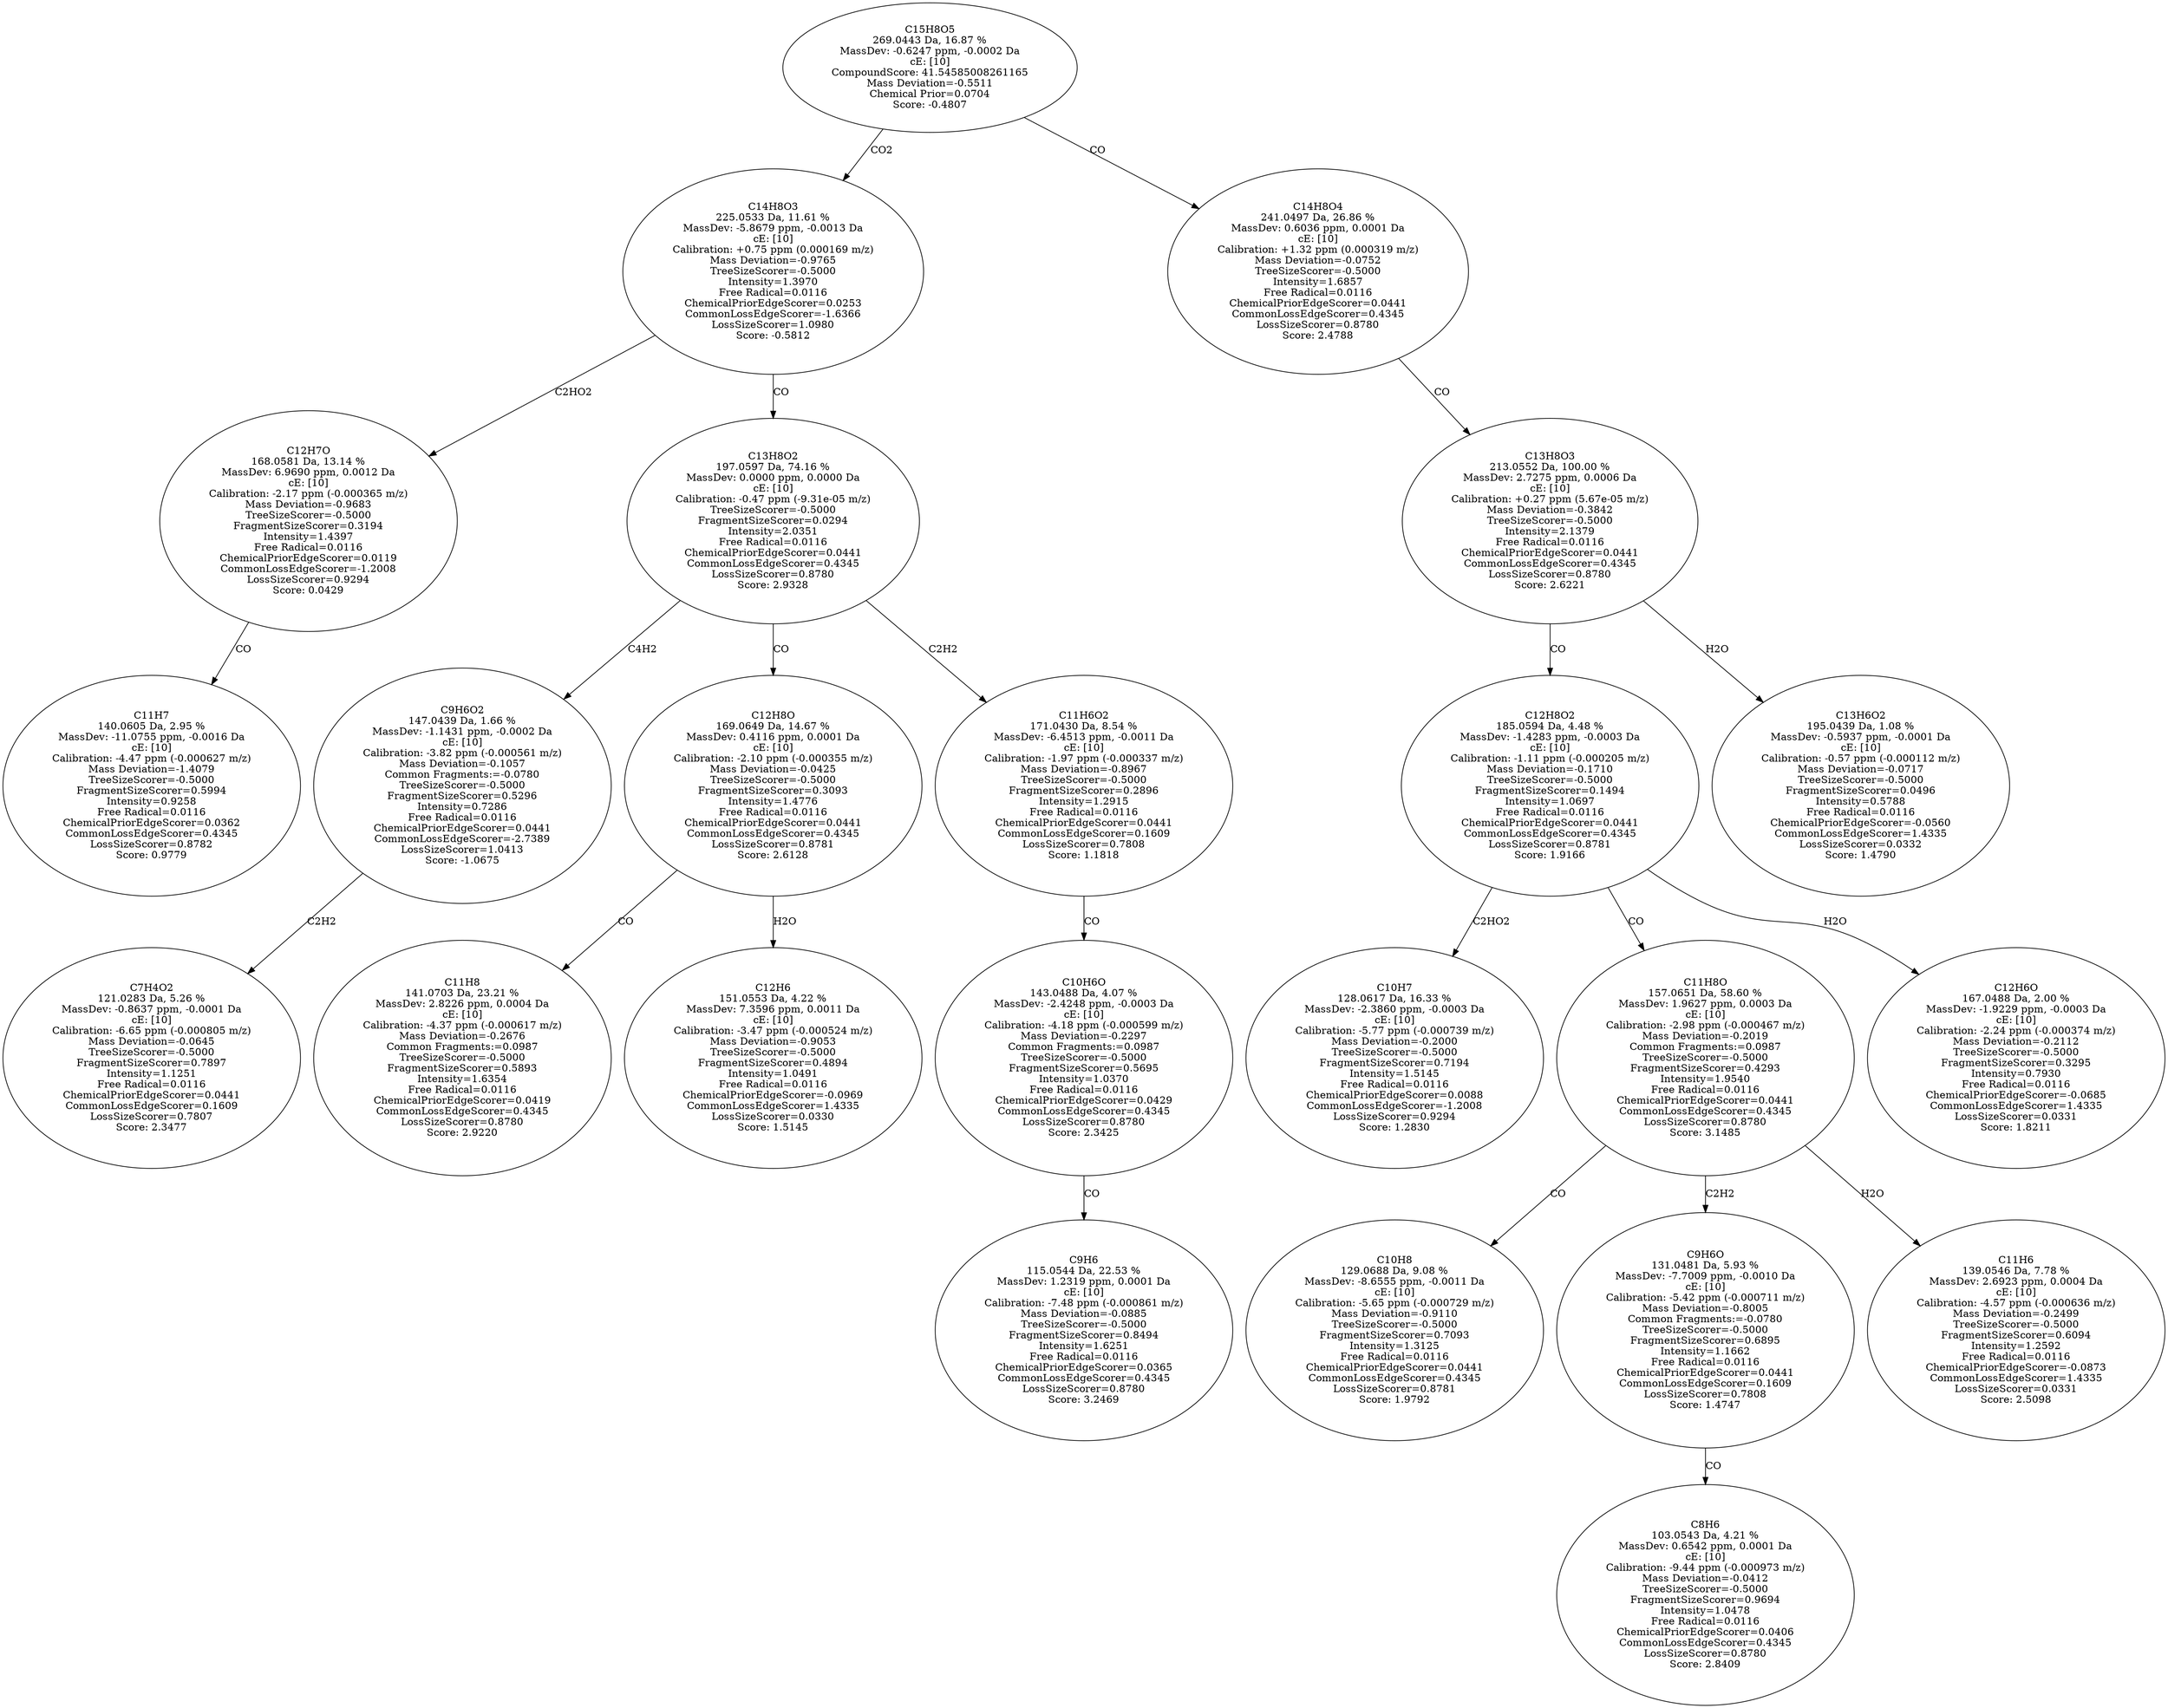 strict digraph {
v1 [label="C11H7\n140.0605 Da, 2.95 %\nMassDev: -11.0755 ppm, -0.0016 Da\ncE: [10]\nCalibration: -4.47 ppm (-0.000627 m/z)\nMass Deviation=-1.4079\nTreeSizeScorer=-0.5000\nFragmentSizeScorer=0.5994\nIntensity=0.9258\nFree Radical=0.0116\nChemicalPriorEdgeScorer=0.0362\nCommonLossEdgeScorer=0.4345\nLossSizeScorer=0.8782\nScore: 0.9779"];
v2 [label="C12H7O\n168.0581 Da, 13.14 %\nMassDev: 6.9690 ppm, 0.0012 Da\ncE: [10]\nCalibration: -2.17 ppm (-0.000365 m/z)\nMass Deviation=-0.9683\nTreeSizeScorer=-0.5000\nFragmentSizeScorer=0.3194\nIntensity=1.4397\nFree Radical=0.0116\nChemicalPriorEdgeScorer=0.0119\nCommonLossEdgeScorer=-1.2008\nLossSizeScorer=0.9294\nScore: 0.0429"];
v3 [label="C7H4O2\n121.0283 Da, 5.26 %\nMassDev: -0.8637 ppm, -0.0001 Da\ncE: [10]\nCalibration: -6.65 ppm (-0.000805 m/z)\nMass Deviation=-0.0645\nTreeSizeScorer=-0.5000\nFragmentSizeScorer=0.7897\nIntensity=1.1251\nFree Radical=0.0116\nChemicalPriorEdgeScorer=0.0441\nCommonLossEdgeScorer=0.1609\nLossSizeScorer=0.7807\nScore: 2.3477"];
v4 [label="C9H6O2\n147.0439 Da, 1.66 %\nMassDev: -1.1431 ppm, -0.0002 Da\ncE: [10]\nCalibration: -3.82 ppm (-0.000561 m/z)\nMass Deviation=-0.1057\nCommon Fragments:=-0.0780\nTreeSizeScorer=-0.5000\nFragmentSizeScorer=0.5296\nIntensity=0.7286\nFree Radical=0.0116\nChemicalPriorEdgeScorer=0.0441\nCommonLossEdgeScorer=-2.7389\nLossSizeScorer=1.0413\nScore: -1.0675"];
v5 [label="C11H8\n141.0703 Da, 23.21 %\nMassDev: 2.8226 ppm, 0.0004 Da\ncE: [10]\nCalibration: -4.37 ppm (-0.000617 m/z)\nMass Deviation=-0.2676\nCommon Fragments:=0.0987\nTreeSizeScorer=-0.5000\nFragmentSizeScorer=0.5893\nIntensity=1.6354\nFree Radical=0.0116\nChemicalPriorEdgeScorer=0.0419\nCommonLossEdgeScorer=0.4345\nLossSizeScorer=0.8780\nScore: 2.9220"];
v6 [label="C12H6\n151.0553 Da, 4.22 %\nMassDev: 7.3596 ppm, 0.0011 Da\ncE: [10]\nCalibration: -3.47 ppm (-0.000524 m/z)\nMass Deviation=-0.9053\nTreeSizeScorer=-0.5000\nFragmentSizeScorer=0.4894\nIntensity=1.0491\nFree Radical=0.0116\nChemicalPriorEdgeScorer=-0.0969\nCommonLossEdgeScorer=1.4335\nLossSizeScorer=0.0330\nScore: 1.5145"];
v7 [label="C12H8O\n169.0649 Da, 14.67 %\nMassDev: 0.4116 ppm, 0.0001 Da\ncE: [10]\nCalibration: -2.10 ppm (-0.000355 m/z)\nMass Deviation=-0.0425\nTreeSizeScorer=-0.5000\nFragmentSizeScorer=0.3093\nIntensity=1.4776\nFree Radical=0.0116\nChemicalPriorEdgeScorer=0.0441\nCommonLossEdgeScorer=0.4345\nLossSizeScorer=0.8781\nScore: 2.6128"];
v8 [label="C9H6\n115.0544 Da, 22.53 %\nMassDev: 1.2319 ppm, 0.0001 Da\ncE: [10]\nCalibration: -7.48 ppm (-0.000861 m/z)\nMass Deviation=-0.0885\nTreeSizeScorer=-0.5000\nFragmentSizeScorer=0.8494\nIntensity=1.6251\nFree Radical=0.0116\nChemicalPriorEdgeScorer=0.0365\nCommonLossEdgeScorer=0.4345\nLossSizeScorer=0.8780\nScore: 3.2469"];
v9 [label="C10H6O\n143.0488 Da, 4.07 %\nMassDev: -2.4248 ppm, -0.0003 Da\ncE: [10]\nCalibration: -4.18 ppm (-0.000599 m/z)\nMass Deviation=-0.2297\nCommon Fragments:=0.0987\nTreeSizeScorer=-0.5000\nFragmentSizeScorer=0.5695\nIntensity=1.0370\nFree Radical=0.0116\nChemicalPriorEdgeScorer=0.0429\nCommonLossEdgeScorer=0.4345\nLossSizeScorer=0.8780\nScore: 2.3425"];
v10 [label="C11H6O2\n171.0430 Da, 8.54 %\nMassDev: -6.4513 ppm, -0.0011 Da\ncE: [10]\nCalibration: -1.97 ppm (-0.000337 m/z)\nMass Deviation=-0.8967\nTreeSizeScorer=-0.5000\nFragmentSizeScorer=0.2896\nIntensity=1.2915\nFree Radical=0.0116\nChemicalPriorEdgeScorer=0.0441\nCommonLossEdgeScorer=0.1609\nLossSizeScorer=0.7808\nScore: 1.1818"];
v11 [label="C13H8O2\n197.0597 Da, 74.16 %\nMassDev: 0.0000 ppm, 0.0000 Da\ncE: [10]\nCalibration: -0.47 ppm (-9.31e-05 m/z)\nTreeSizeScorer=-0.5000\nFragmentSizeScorer=0.0294\nIntensity=2.0351\nFree Radical=0.0116\nChemicalPriorEdgeScorer=0.0441\nCommonLossEdgeScorer=0.4345\nLossSizeScorer=0.8780\nScore: 2.9328"];
v12 [label="C14H8O3\n225.0533 Da, 11.61 %\nMassDev: -5.8679 ppm, -0.0013 Da\ncE: [10]\nCalibration: +0.75 ppm (0.000169 m/z)\nMass Deviation=-0.9765\nTreeSizeScorer=-0.5000\nIntensity=1.3970\nFree Radical=0.0116\nChemicalPriorEdgeScorer=0.0253\nCommonLossEdgeScorer=-1.6366\nLossSizeScorer=1.0980\nScore: -0.5812"];
v13 [label="C10H7\n128.0617 Da, 16.33 %\nMassDev: -2.3860 ppm, -0.0003 Da\ncE: [10]\nCalibration: -5.77 ppm (-0.000739 m/z)\nMass Deviation=-0.2000\nTreeSizeScorer=-0.5000\nFragmentSizeScorer=0.7194\nIntensity=1.5145\nFree Radical=0.0116\nChemicalPriorEdgeScorer=0.0088\nCommonLossEdgeScorer=-1.2008\nLossSizeScorer=0.9294\nScore: 1.2830"];
v14 [label="C10H8\n129.0688 Da, 9.08 %\nMassDev: -8.6555 ppm, -0.0011 Da\ncE: [10]\nCalibration: -5.65 ppm (-0.000729 m/z)\nMass Deviation=-0.9110\nTreeSizeScorer=-0.5000\nFragmentSizeScorer=0.7093\nIntensity=1.3125\nFree Radical=0.0116\nChemicalPriorEdgeScorer=0.0441\nCommonLossEdgeScorer=0.4345\nLossSizeScorer=0.8781\nScore: 1.9792"];
v15 [label="C8H6\n103.0543 Da, 4.21 %\nMassDev: 0.6542 ppm, 0.0001 Da\ncE: [10]\nCalibration: -9.44 ppm (-0.000973 m/z)\nMass Deviation=-0.0412\nTreeSizeScorer=-0.5000\nFragmentSizeScorer=0.9694\nIntensity=1.0478\nFree Radical=0.0116\nChemicalPriorEdgeScorer=0.0406\nCommonLossEdgeScorer=0.4345\nLossSizeScorer=0.8780\nScore: 2.8409"];
v16 [label="C9H6O\n131.0481 Da, 5.93 %\nMassDev: -7.7009 ppm, -0.0010 Da\ncE: [10]\nCalibration: -5.42 ppm (-0.000711 m/z)\nMass Deviation=-0.8005\nCommon Fragments:=-0.0780\nTreeSizeScorer=-0.5000\nFragmentSizeScorer=0.6895\nIntensity=1.1662\nFree Radical=0.0116\nChemicalPriorEdgeScorer=0.0441\nCommonLossEdgeScorer=0.1609\nLossSizeScorer=0.7808\nScore: 1.4747"];
v17 [label="C11H6\n139.0546 Da, 7.78 %\nMassDev: 2.6923 ppm, 0.0004 Da\ncE: [10]\nCalibration: -4.57 ppm (-0.000636 m/z)\nMass Deviation=-0.2499\nTreeSizeScorer=-0.5000\nFragmentSizeScorer=0.6094\nIntensity=1.2592\nFree Radical=0.0116\nChemicalPriorEdgeScorer=-0.0873\nCommonLossEdgeScorer=1.4335\nLossSizeScorer=0.0331\nScore: 2.5098"];
v18 [label="C11H8O\n157.0651 Da, 58.60 %\nMassDev: 1.9627 ppm, 0.0003 Da\ncE: [10]\nCalibration: -2.98 ppm (-0.000467 m/z)\nMass Deviation=-0.2019\nCommon Fragments:=0.0987\nTreeSizeScorer=-0.5000\nFragmentSizeScorer=0.4293\nIntensity=1.9540\nFree Radical=0.0116\nChemicalPriorEdgeScorer=0.0441\nCommonLossEdgeScorer=0.4345\nLossSizeScorer=0.8780\nScore: 3.1485"];
v19 [label="C12H6O\n167.0488 Da, 2.00 %\nMassDev: -1.9229 ppm, -0.0003 Da\ncE: [10]\nCalibration: -2.24 ppm (-0.000374 m/z)\nMass Deviation=-0.2112\nTreeSizeScorer=-0.5000\nFragmentSizeScorer=0.3295\nIntensity=0.7930\nFree Radical=0.0116\nChemicalPriorEdgeScorer=-0.0685\nCommonLossEdgeScorer=1.4335\nLossSizeScorer=0.0331\nScore: 1.8211"];
v20 [label="C12H8O2\n185.0594 Da, 4.48 %\nMassDev: -1.4283 ppm, -0.0003 Da\ncE: [10]\nCalibration: -1.11 ppm (-0.000205 m/z)\nMass Deviation=-0.1710\nTreeSizeScorer=-0.5000\nFragmentSizeScorer=0.1494\nIntensity=1.0697\nFree Radical=0.0116\nChemicalPriorEdgeScorer=0.0441\nCommonLossEdgeScorer=0.4345\nLossSizeScorer=0.8781\nScore: 1.9166"];
v21 [label="C13H6O2\n195.0439 Da, 1.08 %\nMassDev: -0.5937 ppm, -0.0001 Da\ncE: [10]\nCalibration: -0.57 ppm (-0.000112 m/z)\nMass Deviation=-0.0717\nTreeSizeScorer=-0.5000\nFragmentSizeScorer=0.0496\nIntensity=0.5788\nFree Radical=0.0116\nChemicalPriorEdgeScorer=-0.0560\nCommonLossEdgeScorer=1.4335\nLossSizeScorer=0.0332\nScore: 1.4790"];
v22 [label="C13H8O3\n213.0552 Da, 100.00 %\nMassDev: 2.7275 ppm, 0.0006 Da\ncE: [10]\nCalibration: +0.27 ppm (5.67e-05 m/z)\nMass Deviation=-0.3842\nTreeSizeScorer=-0.5000\nIntensity=2.1379\nFree Radical=0.0116\nChemicalPriorEdgeScorer=0.0441\nCommonLossEdgeScorer=0.4345\nLossSizeScorer=0.8780\nScore: 2.6221"];
v23 [label="C14H8O4\n241.0497 Da, 26.86 %\nMassDev: 0.6036 ppm, 0.0001 Da\ncE: [10]\nCalibration: +1.32 ppm (0.000319 m/z)\nMass Deviation=-0.0752\nTreeSizeScorer=-0.5000\nIntensity=1.6857\nFree Radical=0.0116\nChemicalPriorEdgeScorer=0.0441\nCommonLossEdgeScorer=0.4345\nLossSizeScorer=0.8780\nScore: 2.4788"];
v24 [label="C15H8O5\n269.0443 Da, 16.87 %\nMassDev: -0.6247 ppm, -0.0002 Da\ncE: [10]\nCompoundScore: 41.54585008261165\nMass Deviation=-0.5511\nChemical Prior=0.0704\nScore: -0.4807"];
v2 -> v1 [label="CO"];
v12 -> v2 [label="C2HO2"];
v4 -> v3 [label="C2H2"];
v11 -> v4 [label="C4H2"];
v7 -> v5 [label="CO"];
v7 -> v6 [label="H2O"];
v11 -> v7 [label="CO"];
v9 -> v8 [label="CO"];
v10 -> v9 [label="CO"];
v11 -> v10 [label="C2H2"];
v12 -> v11 [label="CO"];
v24 -> v12 [label="CO2"];
v20 -> v13 [label="C2HO2"];
v18 -> v14 [label="CO"];
v16 -> v15 [label="CO"];
v18 -> v16 [label="C2H2"];
v18 -> v17 [label="H2O"];
v20 -> v18 [label="CO"];
v20 -> v19 [label="H2O"];
v22 -> v20 [label="CO"];
v22 -> v21 [label="H2O"];
v23 -> v22 [label="CO"];
v24 -> v23 [label="CO"];
}